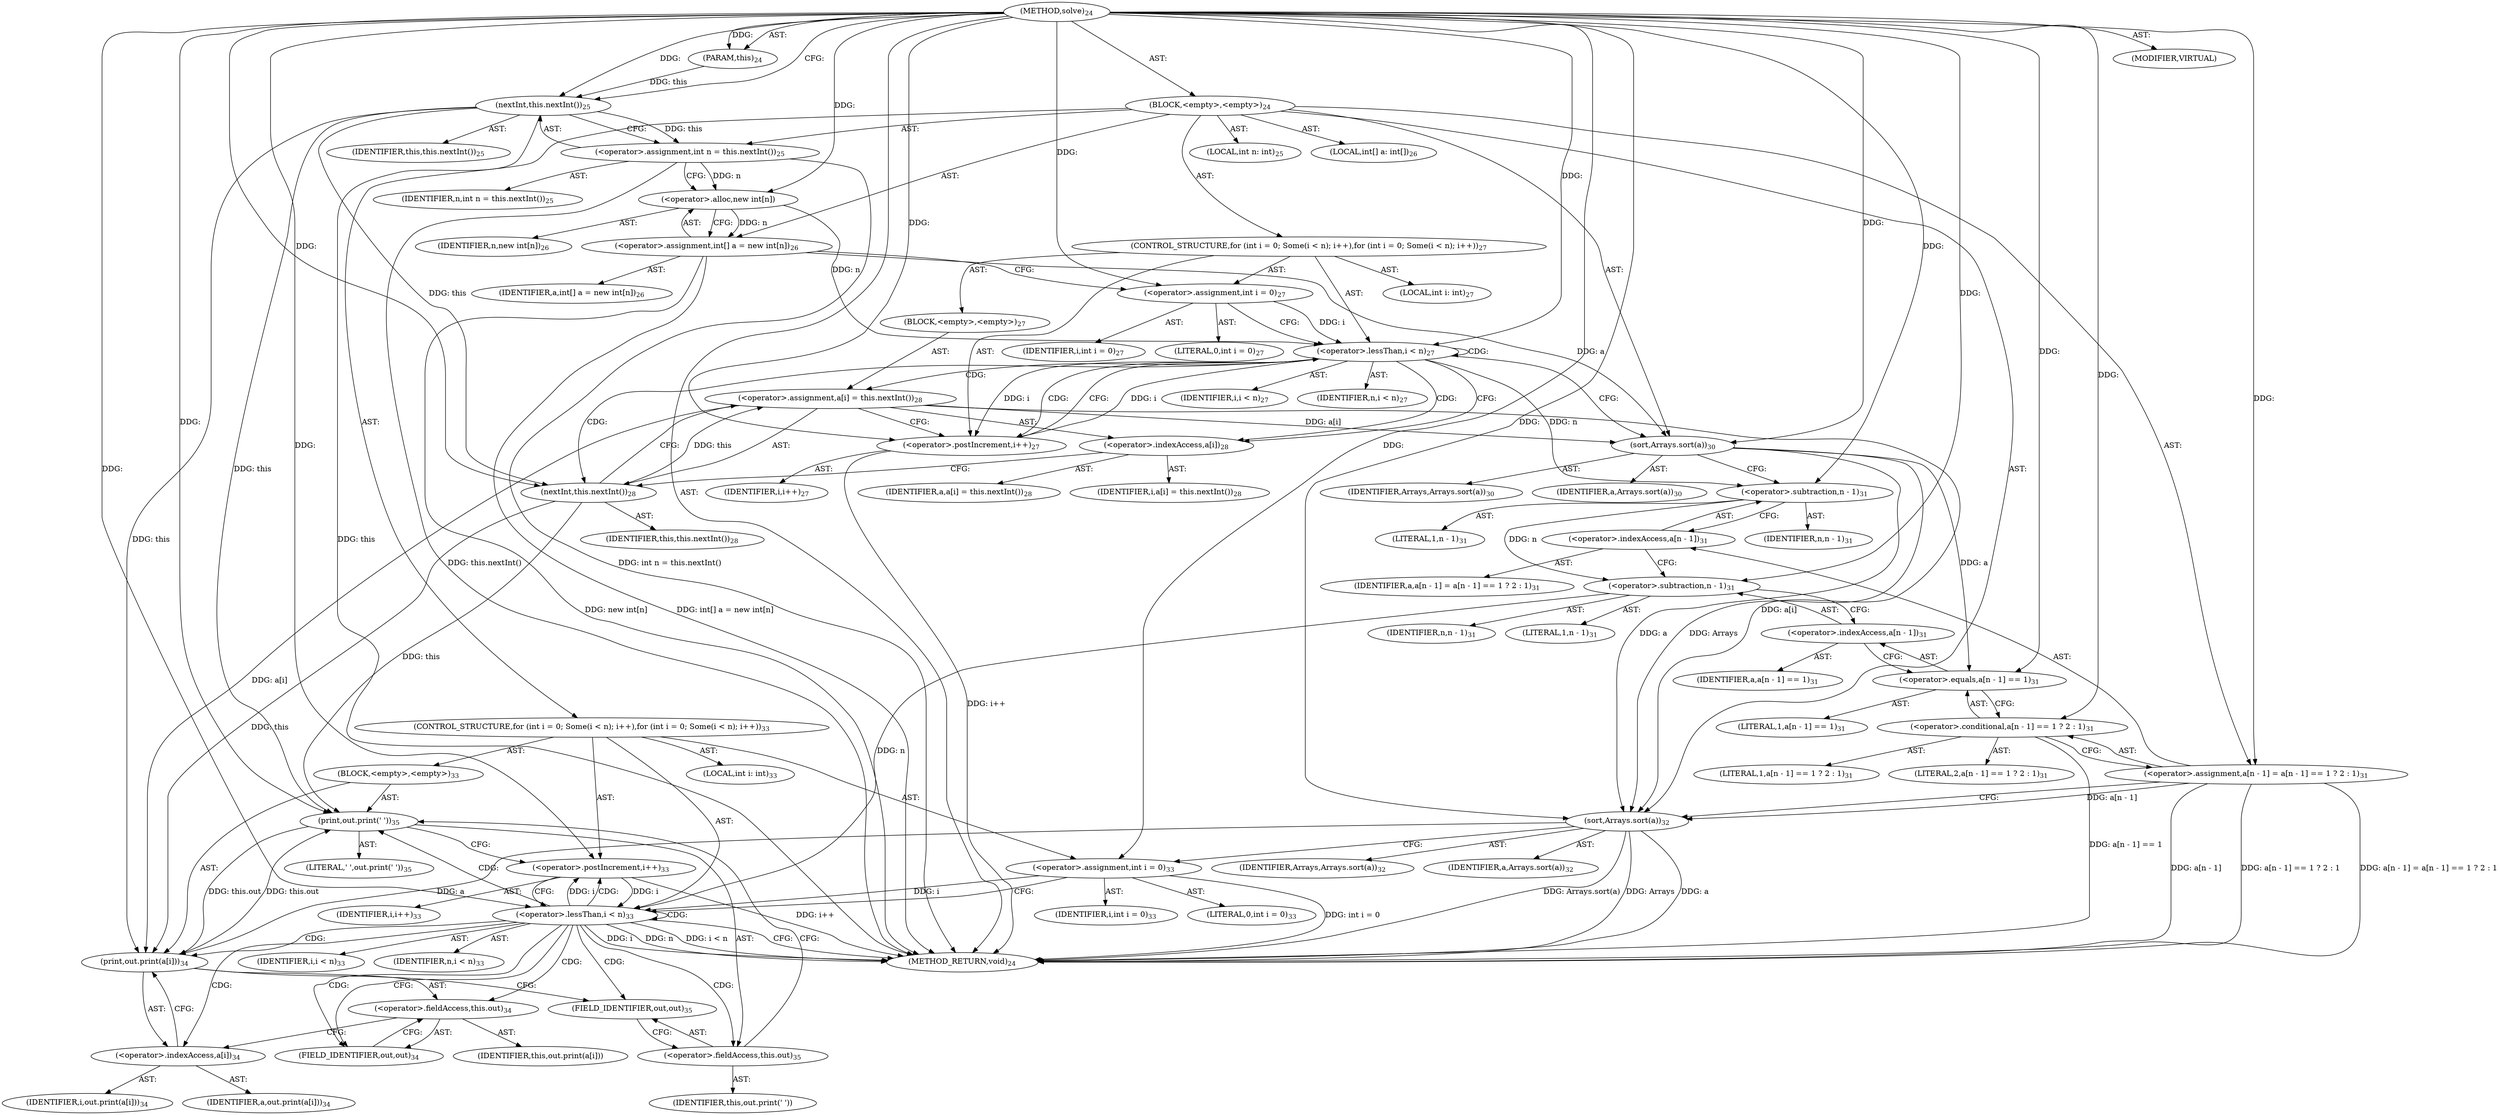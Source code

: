 digraph "solve" {  
"88" [label = <(METHOD,solve)<SUB>24</SUB>> ]
"6" [label = <(PARAM,this)<SUB>24</SUB>> ]
"89" [label = <(BLOCK,&lt;empty&gt;,&lt;empty&gt;)<SUB>24</SUB>> ]
"90" [label = <(LOCAL,int n: int)<SUB>25</SUB>> ]
"91" [label = <(&lt;operator&gt;.assignment,int n = this.nextInt())<SUB>25</SUB>> ]
"92" [label = <(IDENTIFIER,n,int n = this.nextInt())<SUB>25</SUB>> ]
"93" [label = <(nextInt,this.nextInt())<SUB>25</SUB>> ]
"5" [label = <(IDENTIFIER,this,this.nextInt())<SUB>25</SUB>> ]
"94" [label = <(LOCAL,int[] a: int[])<SUB>26</SUB>> ]
"95" [label = <(&lt;operator&gt;.assignment,int[] a = new int[n])<SUB>26</SUB>> ]
"96" [label = <(IDENTIFIER,a,int[] a = new int[n])<SUB>26</SUB>> ]
"97" [label = <(&lt;operator&gt;.alloc,new int[n])> ]
"98" [label = <(IDENTIFIER,n,new int[n])<SUB>26</SUB>> ]
"99" [label = <(CONTROL_STRUCTURE,for (int i = 0; Some(i &lt; n); i++),for (int i = 0; Some(i &lt; n); i++))<SUB>27</SUB>> ]
"100" [label = <(LOCAL,int i: int)<SUB>27</SUB>> ]
"101" [label = <(&lt;operator&gt;.assignment,int i = 0)<SUB>27</SUB>> ]
"102" [label = <(IDENTIFIER,i,int i = 0)<SUB>27</SUB>> ]
"103" [label = <(LITERAL,0,int i = 0)<SUB>27</SUB>> ]
"104" [label = <(&lt;operator&gt;.lessThan,i &lt; n)<SUB>27</SUB>> ]
"105" [label = <(IDENTIFIER,i,i &lt; n)<SUB>27</SUB>> ]
"106" [label = <(IDENTIFIER,n,i &lt; n)<SUB>27</SUB>> ]
"107" [label = <(&lt;operator&gt;.postIncrement,i++)<SUB>27</SUB>> ]
"108" [label = <(IDENTIFIER,i,i++)<SUB>27</SUB>> ]
"109" [label = <(BLOCK,&lt;empty&gt;,&lt;empty&gt;)<SUB>27</SUB>> ]
"110" [label = <(&lt;operator&gt;.assignment,a[i] = this.nextInt())<SUB>28</SUB>> ]
"111" [label = <(&lt;operator&gt;.indexAccess,a[i])<SUB>28</SUB>> ]
"112" [label = <(IDENTIFIER,a,a[i] = this.nextInt())<SUB>28</SUB>> ]
"113" [label = <(IDENTIFIER,i,a[i] = this.nextInt())<SUB>28</SUB>> ]
"114" [label = <(nextInt,this.nextInt())<SUB>28</SUB>> ]
"7" [label = <(IDENTIFIER,this,this.nextInt())<SUB>28</SUB>> ]
"115" [label = <(sort,Arrays.sort(a))<SUB>30</SUB>> ]
"116" [label = <(IDENTIFIER,Arrays,Arrays.sort(a))<SUB>30</SUB>> ]
"117" [label = <(IDENTIFIER,a,Arrays.sort(a))<SUB>30</SUB>> ]
"118" [label = <(&lt;operator&gt;.assignment,a[n - 1] = a[n - 1] == 1 ? 2 : 1)<SUB>31</SUB>> ]
"119" [label = <(&lt;operator&gt;.indexAccess,a[n - 1])<SUB>31</SUB>> ]
"120" [label = <(IDENTIFIER,a,a[n - 1] = a[n - 1] == 1 ? 2 : 1)<SUB>31</SUB>> ]
"121" [label = <(&lt;operator&gt;.subtraction,n - 1)<SUB>31</SUB>> ]
"122" [label = <(IDENTIFIER,n,n - 1)<SUB>31</SUB>> ]
"123" [label = <(LITERAL,1,n - 1)<SUB>31</SUB>> ]
"124" [label = <(&lt;operator&gt;.conditional,a[n - 1] == 1 ? 2 : 1)<SUB>31</SUB>> ]
"125" [label = <(&lt;operator&gt;.equals,a[n - 1] == 1)<SUB>31</SUB>> ]
"126" [label = <(&lt;operator&gt;.indexAccess,a[n - 1])<SUB>31</SUB>> ]
"127" [label = <(IDENTIFIER,a,a[n - 1] == 1)<SUB>31</SUB>> ]
"128" [label = <(&lt;operator&gt;.subtraction,n - 1)<SUB>31</SUB>> ]
"129" [label = <(IDENTIFIER,n,n - 1)<SUB>31</SUB>> ]
"130" [label = <(LITERAL,1,n - 1)<SUB>31</SUB>> ]
"131" [label = <(LITERAL,1,a[n - 1] == 1)<SUB>31</SUB>> ]
"132" [label = <(LITERAL,2,a[n - 1] == 1 ? 2 : 1)<SUB>31</SUB>> ]
"133" [label = <(LITERAL,1,a[n - 1] == 1 ? 2 : 1)<SUB>31</SUB>> ]
"134" [label = <(sort,Arrays.sort(a))<SUB>32</SUB>> ]
"135" [label = <(IDENTIFIER,Arrays,Arrays.sort(a))<SUB>32</SUB>> ]
"136" [label = <(IDENTIFIER,a,Arrays.sort(a))<SUB>32</SUB>> ]
"137" [label = <(CONTROL_STRUCTURE,for (int i = 0; Some(i &lt; n); i++),for (int i = 0; Some(i &lt; n); i++))<SUB>33</SUB>> ]
"138" [label = <(LOCAL,int i: int)<SUB>33</SUB>> ]
"139" [label = <(&lt;operator&gt;.assignment,int i = 0)<SUB>33</SUB>> ]
"140" [label = <(IDENTIFIER,i,int i = 0)<SUB>33</SUB>> ]
"141" [label = <(LITERAL,0,int i = 0)<SUB>33</SUB>> ]
"142" [label = <(&lt;operator&gt;.lessThan,i &lt; n)<SUB>33</SUB>> ]
"143" [label = <(IDENTIFIER,i,i &lt; n)<SUB>33</SUB>> ]
"144" [label = <(IDENTIFIER,n,i &lt; n)<SUB>33</SUB>> ]
"145" [label = <(&lt;operator&gt;.postIncrement,i++)<SUB>33</SUB>> ]
"146" [label = <(IDENTIFIER,i,i++)<SUB>33</SUB>> ]
"147" [label = <(BLOCK,&lt;empty&gt;,&lt;empty&gt;)<SUB>33</SUB>> ]
"148" [label = <(print,out.print(a[i]))<SUB>34</SUB>> ]
"149" [label = <(&lt;operator&gt;.fieldAccess,this.out)<SUB>34</SUB>> ]
"150" [label = <(IDENTIFIER,this,out.print(a[i]))> ]
"151" [label = <(FIELD_IDENTIFIER,out,out)<SUB>34</SUB>> ]
"152" [label = <(&lt;operator&gt;.indexAccess,a[i])<SUB>34</SUB>> ]
"153" [label = <(IDENTIFIER,a,out.print(a[i]))<SUB>34</SUB>> ]
"154" [label = <(IDENTIFIER,i,out.print(a[i]))<SUB>34</SUB>> ]
"155" [label = <(print,out.print(' '))<SUB>35</SUB>> ]
"156" [label = <(&lt;operator&gt;.fieldAccess,this.out)<SUB>35</SUB>> ]
"157" [label = <(IDENTIFIER,this,out.print(' '))> ]
"158" [label = <(FIELD_IDENTIFIER,out,out)<SUB>35</SUB>> ]
"159" [label = <(LITERAL,' ',out.print(' '))<SUB>35</SUB>> ]
"160" [label = <(MODIFIER,VIRTUAL)> ]
"161" [label = <(METHOD_RETURN,void)<SUB>24</SUB>> ]
  "88" -> "6"  [ label = "AST: "] 
  "88" -> "89"  [ label = "AST: "] 
  "88" -> "160"  [ label = "AST: "] 
  "88" -> "161"  [ label = "AST: "] 
  "89" -> "90"  [ label = "AST: "] 
  "89" -> "91"  [ label = "AST: "] 
  "89" -> "94"  [ label = "AST: "] 
  "89" -> "95"  [ label = "AST: "] 
  "89" -> "99"  [ label = "AST: "] 
  "89" -> "115"  [ label = "AST: "] 
  "89" -> "118"  [ label = "AST: "] 
  "89" -> "134"  [ label = "AST: "] 
  "89" -> "137"  [ label = "AST: "] 
  "91" -> "92"  [ label = "AST: "] 
  "91" -> "93"  [ label = "AST: "] 
  "93" -> "5"  [ label = "AST: "] 
  "95" -> "96"  [ label = "AST: "] 
  "95" -> "97"  [ label = "AST: "] 
  "97" -> "98"  [ label = "AST: "] 
  "99" -> "100"  [ label = "AST: "] 
  "99" -> "101"  [ label = "AST: "] 
  "99" -> "104"  [ label = "AST: "] 
  "99" -> "107"  [ label = "AST: "] 
  "99" -> "109"  [ label = "AST: "] 
  "101" -> "102"  [ label = "AST: "] 
  "101" -> "103"  [ label = "AST: "] 
  "104" -> "105"  [ label = "AST: "] 
  "104" -> "106"  [ label = "AST: "] 
  "107" -> "108"  [ label = "AST: "] 
  "109" -> "110"  [ label = "AST: "] 
  "110" -> "111"  [ label = "AST: "] 
  "110" -> "114"  [ label = "AST: "] 
  "111" -> "112"  [ label = "AST: "] 
  "111" -> "113"  [ label = "AST: "] 
  "114" -> "7"  [ label = "AST: "] 
  "115" -> "116"  [ label = "AST: "] 
  "115" -> "117"  [ label = "AST: "] 
  "118" -> "119"  [ label = "AST: "] 
  "118" -> "124"  [ label = "AST: "] 
  "119" -> "120"  [ label = "AST: "] 
  "119" -> "121"  [ label = "AST: "] 
  "121" -> "122"  [ label = "AST: "] 
  "121" -> "123"  [ label = "AST: "] 
  "124" -> "125"  [ label = "AST: "] 
  "124" -> "132"  [ label = "AST: "] 
  "124" -> "133"  [ label = "AST: "] 
  "125" -> "126"  [ label = "AST: "] 
  "125" -> "131"  [ label = "AST: "] 
  "126" -> "127"  [ label = "AST: "] 
  "126" -> "128"  [ label = "AST: "] 
  "128" -> "129"  [ label = "AST: "] 
  "128" -> "130"  [ label = "AST: "] 
  "134" -> "135"  [ label = "AST: "] 
  "134" -> "136"  [ label = "AST: "] 
  "137" -> "138"  [ label = "AST: "] 
  "137" -> "139"  [ label = "AST: "] 
  "137" -> "142"  [ label = "AST: "] 
  "137" -> "145"  [ label = "AST: "] 
  "137" -> "147"  [ label = "AST: "] 
  "139" -> "140"  [ label = "AST: "] 
  "139" -> "141"  [ label = "AST: "] 
  "142" -> "143"  [ label = "AST: "] 
  "142" -> "144"  [ label = "AST: "] 
  "145" -> "146"  [ label = "AST: "] 
  "147" -> "148"  [ label = "AST: "] 
  "147" -> "155"  [ label = "AST: "] 
  "148" -> "149"  [ label = "AST: "] 
  "148" -> "152"  [ label = "AST: "] 
  "149" -> "150"  [ label = "AST: "] 
  "149" -> "151"  [ label = "AST: "] 
  "152" -> "153"  [ label = "AST: "] 
  "152" -> "154"  [ label = "AST: "] 
  "155" -> "156"  [ label = "AST: "] 
  "155" -> "159"  [ label = "AST: "] 
  "156" -> "157"  [ label = "AST: "] 
  "156" -> "158"  [ label = "AST: "] 
  "91" -> "97"  [ label = "CFG: "] 
  "95" -> "101"  [ label = "CFG: "] 
  "115" -> "121"  [ label = "CFG: "] 
  "118" -> "134"  [ label = "CFG: "] 
  "134" -> "139"  [ label = "CFG: "] 
  "93" -> "91"  [ label = "CFG: "] 
  "97" -> "95"  [ label = "CFG: "] 
  "101" -> "104"  [ label = "CFG: "] 
  "104" -> "111"  [ label = "CFG: "] 
  "104" -> "115"  [ label = "CFG: "] 
  "107" -> "104"  [ label = "CFG: "] 
  "119" -> "128"  [ label = "CFG: "] 
  "124" -> "118"  [ label = "CFG: "] 
  "139" -> "142"  [ label = "CFG: "] 
  "142" -> "161"  [ label = "CFG: "] 
  "142" -> "151"  [ label = "CFG: "] 
  "145" -> "142"  [ label = "CFG: "] 
  "110" -> "107"  [ label = "CFG: "] 
  "121" -> "119"  [ label = "CFG: "] 
  "125" -> "124"  [ label = "CFG: "] 
  "148" -> "158"  [ label = "CFG: "] 
  "155" -> "145"  [ label = "CFG: "] 
  "111" -> "114"  [ label = "CFG: "] 
  "114" -> "110"  [ label = "CFG: "] 
  "126" -> "125"  [ label = "CFG: "] 
  "149" -> "152"  [ label = "CFG: "] 
  "152" -> "148"  [ label = "CFG: "] 
  "156" -> "155"  [ label = "CFG: "] 
  "128" -> "126"  [ label = "CFG: "] 
  "151" -> "149"  [ label = "CFG: "] 
  "158" -> "156"  [ label = "CFG: "] 
  "88" -> "93"  [ label = "CFG: "] 
  "93" -> "161"  [ label = "DDG: this"] 
  "91" -> "161"  [ label = "DDG: this.nextInt()"] 
  "91" -> "161"  [ label = "DDG: int n = this.nextInt()"] 
  "95" -> "161"  [ label = "DDG: new int[n]"] 
  "95" -> "161"  [ label = "DDG: int[] a = new int[n]"] 
  "118" -> "161"  [ label = "DDG: a[n - 1]"] 
  "124" -> "161"  [ label = "DDG: a[n - 1] == 1"] 
  "118" -> "161"  [ label = "DDG: a[n - 1] == 1 ? 2 : 1"] 
  "118" -> "161"  [ label = "DDG: a[n - 1] = a[n - 1] == 1 ? 2 : 1"] 
  "134" -> "161"  [ label = "DDG: Arrays"] 
  "134" -> "161"  [ label = "DDG: a"] 
  "134" -> "161"  [ label = "DDG: Arrays.sort(a)"] 
  "139" -> "161"  [ label = "DDG: int i = 0"] 
  "142" -> "161"  [ label = "DDG: i"] 
  "142" -> "161"  [ label = "DDG: n"] 
  "142" -> "161"  [ label = "DDG: i &lt; n"] 
  "145" -> "161"  [ label = "DDG: i++"] 
  "107" -> "161"  [ label = "DDG: i++"] 
  "88" -> "6"  [ label = "DDG: "] 
  "93" -> "91"  [ label = "DDG: this"] 
  "97" -> "95"  [ label = "DDG: n"] 
  "88" -> "118"  [ label = "DDG: "] 
  "88" -> "101"  [ label = "DDG: "] 
  "88" -> "115"  [ label = "DDG: "] 
  "95" -> "115"  [ label = "DDG: a"] 
  "110" -> "115"  [ label = "DDG: a[i]"] 
  "115" -> "134"  [ label = "DDG: Arrays"] 
  "88" -> "134"  [ label = "DDG: "] 
  "115" -> "134"  [ label = "DDG: a"] 
  "118" -> "134"  [ label = "DDG: a[n - 1]"] 
  "110" -> "134"  [ label = "DDG: a[i]"] 
  "88" -> "139"  [ label = "DDG: "] 
  "6" -> "93"  [ label = "DDG: this"] 
  "88" -> "93"  [ label = "DDG: "] 
  "91" -> "97"  [ label = "DDG: n"] 
  "88" -> "97"  [ label = "DDG: "] 
  "101" -> "104"  [ label = "DDG: i"] 
  "107" -> "104"  [ label = "DDG: i"] 
  "88" -> "104"  [ label = "DDG: "] 
  "97" -> "104"  [ label = "DDG: n"] 
  "104" -> "107"  [ label = "DDG: i"] 
  "88" -> "107"  [ label = "DDG: "] 
  "114" -> "110"  [ label = "DDG: this"] 
  "88" -> "124"  [ label = "DDG: "] 
  "139" -> "142"  [ label = "DDG: i"] 
  "145" -> "142"  [ label = "DDG: i"] 
  "88" -> "142"  [ label = "DDG: "] 
  "128" -> "142"  [ label = "DDG: n"] 
  "142" -> "145"  [ label = "DDG: i"] 
  "88" -> "145"  [ label = "DDG: "] 
  "104" -> "121"  [ label = "DDG: n"] 
  "88" -> "121"  [ label = "DDG: "] 
  "115" -> "125"  [ label = "DDG: a"] 
  "88" -> "125"  [ label = "DDG: "] 
  "93" -> "148"  [ label = "DDG: this"] 
  "155" -> "148"  [ label = "DDG: this.out"] 
  "114" -> "148"  [ label = "DDG: this"] 
  "134" -> "148"  [ label = "DDG: a"] 
  "110" -> "148"  [ label = "DDG: a[i]"] 
  "93" -> "155"  [ label = "DDG: this"] 
  "148" -> "155"  [ label = "DDG: this.out"] 
  "114" -> "155"  [ label = "DDG: this"] 
  "88" -> "155"  [ label = "DDG: "] 
  "93" -> "114"  [ label = "DDG: this"] 
  "88" -> "114"  [ label = "DDG: "] 
  "121" -> "128"  [ label = "DDG: n"] 
  "88" -> "128"  [ label = "DDG: "] 
  "104" -> "107"  [ label = "CDG: "] 
  "104" -> "114"  [ label = "CDG: "] 
  "104" -> "104"  [ label = "CDG: "] 
  "104" -> "110"  [ label = "CDG: "] 
  "104" -> "111"  [ label = "CDG: "] 
  "142" -> "152"  [ label = "CDG: "] 
  "142" -> "145"  [ label = "CDG: "] 
  "142" -> "149"  [ label = "CDG: "] 
  "142" -> "142"  [ label = "CDG: "] 
  "142" -> "151"  [ label = "CDG: "] 
  "142" -> "155"  [ label = "CDG: "] 
  "142" -> "148"  [ label = "CDG: "] 
  "142" -> "156"  [ label = "CDG: "] 
  "142" -> "158"  [ label = "CDG: "] 
}
